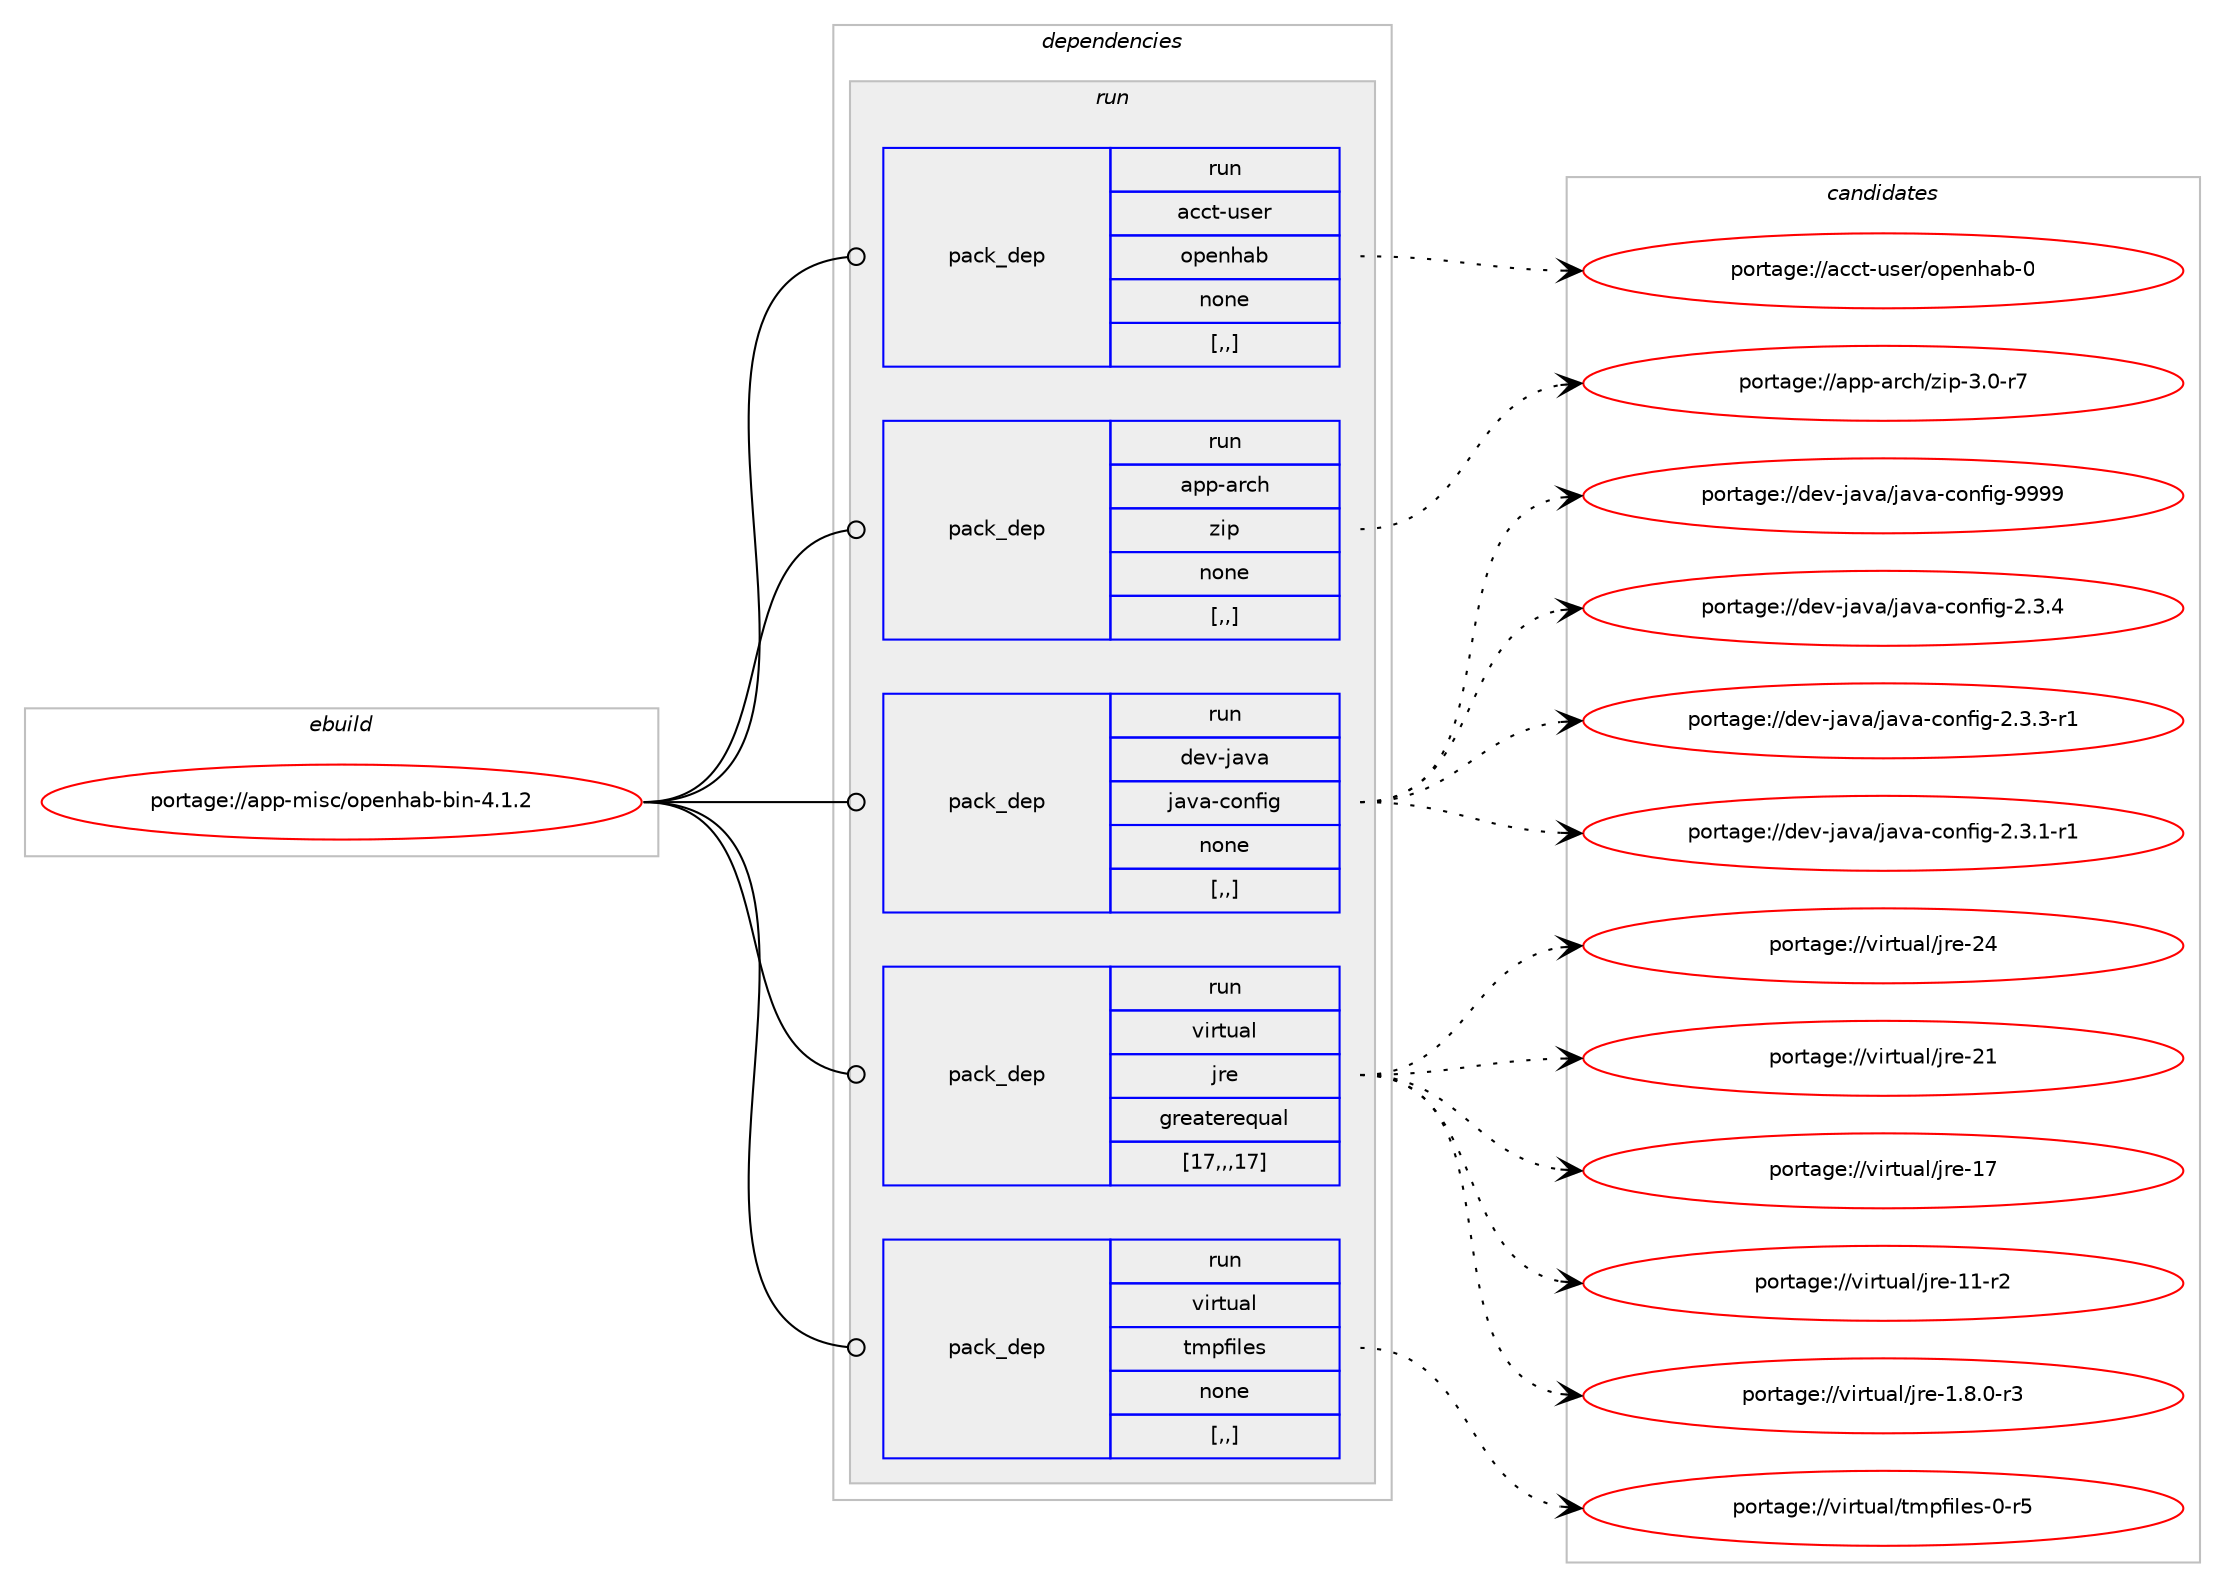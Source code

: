 digraph prolog {

# *************
# Graph options
# *************

newrank=true;
concentrate=true;
compound=true;
graph [rankdir=LR,fontname=Helvetica,fontsize=10,ranksep=1.5];#, ranksep=2.5, nodesep=0.2];
edge  [arrowhead=vee];
node  [fontname=Helvetica,fontsize=10];

# **********
# The ebuild
# **********

subgraph cluster_leftcol {
color=gray;
label=<<i>ebuild</i>>;
id [label="portage://app-misc/openhab-bin-4.1.2", color=red, width=4, href="../app-misc/openhab-bin-4.1.2.svg"];
}

# ****************
# The dependencies
# ****************

subgraph cluster_midcol {
color=gray;
label=<<i>dependencies</i>>;
subgraph cluster_compile {
fillcolor="#eeeeee";
style=filled;
label=<<i>compile</i>>;
}
subgraph cluster_compileandrun {
fillcolor="#eeeeee";
style=filled;
label=<<i>compile and run</i>>;
}
subgraph cluster_run {
fillcolor="#eeeeee";
style=filled;
label=<<i>run</i>>;
subgraph pack30137 {
dependency43060 [label=<<TABLE BORDER="0" CELLBORDER="1" CELLSPACING="0" CELLPADDING="4" WIDTH="220"><TR><TD ROWSPAN="6" CELLPADDING="30">pack_dep</TD></TR><TR><TD WIDTH="110">run</TD></TR><TR><TD>acct-user</TD></TR><TR><TD>openhab</TD></TR><TR><TD>none</TD></TR><TR><TD>[,,]</TD></TR></TABLE>>, shape=none, color=blue];
}
id:e -> dependency43060:w [weight=20,style="solid",arrowhead="odot"];
subgraph pack30138 {
dependency43061 [label=<<TABLE BORDER="0" CELLBORDER="1" CELLSPACING="0" CELLPADDING="4" WIDTH="220"><TR><TD ROWSPAN="6" CELLPADDING="30">pack_dep</TD></TR><TR><TD WIDTH="110">run</TD></TR><TR><TD>app-arch</TD></TR><TR><TD>zip</TD></TR><TR><TD>none</TD></TR><TR><TD>[,,]</TD></TR></TABLE>>, shape=none, color=blue];
}
id:e -> dependency43061:w [weight=20,style="solid",arrowhead="odot"];
subgraph pack30139 {
dependency43062 [label=<<TABLE BORDER="0" CELLBORDER="1" CELLSPACING="0" CELLPADDING="4" WIDTH="220"><TR><TD ROWSPAN="6" CELLPADDING="30">pack_dep</TD></TR><TR><TD WIDTH="110">run</TD></TR><TR><TD>dev-java</TD></TR><TR><TD>java-config</TD></TR><TR><TD>none</TD></TR><TR><TD>[,,]</TD></TR></TABLE>>, shape=none, color=blue];
}
id:e -> dependency43062:w [weight=20,style="solid",arrowhead="odot"];
subgraph pack30140 {
dependency43063 [label=<<TABLE BORDER="0" CELLBORDER="1" CELLSPACING="0" CELLPADDING="4" WIDTH="220"><TR><TD ROWSPAN="6" CELLPADDING="30">pack_dep</TD></TR><TR><TD WIDTH="110">run</TD></TR><TR><TD>virtual</TD></TR><TR><TD>jre</TD></TR><TR><TD>greaterequal</TD></TR><TR><TD>[17,,,17]</TD></TR></TABLE>>, shape=none, color=blue];
}
id:e -> dependency43063:w [weight=20,style="solid",arrowhead="odot"];
subgraph pack30141 {
dependency43064 [label=<<TABLE BORDER="0" CELLBORDER="1" CELLSPACING="0" CELLPADDING="4" WIDTH="220"><TR><TD ROWSPAN="6" CELLPADDING="30">pack_dep</TD></TR><TR><TD WIDTH="110">run</TD></TR><TR><TD>virtual</TD></TR><TR><TD>tmpfiles</TD></TR><TR><TD>none</TD></TR><TR><TD>[,,]</TD></TR></TABLE>>, shape=none, color=blue];
}
id:e -> dependency43064:w [weight=20,style="solid",arrowhead="odot"];
}
}

# **************
# The candidates
# **************

subgraph cluster_choices {
rank=same;
color=gray;
label=<<i>candidates</i>>;

subgraph choice30137 {
color=black;
nodesep=1;
choice979999116451171151011144711111210111010497984548 [label="portage://acct-user/openhab-0", color=red, width=4,href="../acct-user/openhab-0.svg"];
dependency43060:e -> choice979999116451171151011144711111210111010497984548:w [style=dotted,weight="100"];
}
subgraph choice30138 {
color=black;
nodesep=1;
choice9711211245971149910447122105112455146484511455 [label="portage://app-arch/zip-3.0-r7", color=red, width=4,href="../app-arch/zip-3.0-r7.svg"];
dependency43061:e -> choice9711211245971149910447122105112455146484511455:w [style=dotted,weight="100"];
}
subgraph choice30139 {
color=black;
nodesep=1;
choice10010111845106971189747106971189745991111101021051034557575757 [label="portage://dev-java/java-config-9999", color=red, width=4,href="../dev-java/java-config-9999.svg"];
choice1001011184510697118974710697118974599111110102105103455046514652 [label="portage://dev-java/java-config-2.3.4", color=red, width=4,href="../dev-java/java-config-2.3.4.svg"];
choice10010111845106971189747106971189745991111101021051034550465146514511449 [label="portage://dev-java/java-config-2.3.3-r1", color=red, width=4,href="../dev-java/java-config-2.3.3-r1.svg"];
choice10010111845106971189747106971189745991111101021051034550465146494511449 [label="portage://dev-java/java-config-2.3.1-r1", color=red, width=4,href="../dev-java/java-config-2.3.1-r1.svg"];
dependency43062:e -> choice10010111845106971189747106971189745991111101021051034557575757:w [style=dotted,weight="100"];
dependency43062:e -> choice1001011184510697118974710697118974599111110102105103455046514652:w [style=dotted,weight="100"];
dependency43062:e -> choice10010111845106971189747106971189745991111101021051034550465146514511449:w [style=dotted,weight="100"];
dependency43062:e -> choice10010111845106971189747106971189745991111101021051034550465146494511449:w [style=dotted,weight="100"];
}
subgraph choice30140 {
color=black;
nodesep=1;
choice1181051141161179710847106114101455052 [label="portage://virtual/jre-24", color=red, width=4,href="../virtual/jre-24.svg"];
choice1181051141161179710847106114101455049 [label="portage://virtual/jre-21", color=red, width=4,href="../virtual/jre-21.svg"];
choice1181051141161179710847106114101454955 [label="portage://virtual/jre-17", color=red, width=4,href="../virtual/jre-17.svg"];
choice11810511411611797108471061141014549494511450 [label="portage://virtual/jre-11-r2", color=red, width=4,href="../virtual/jre-11-r2.svg"];
choice11810511411611797108471061141014549465646484511451 [label="portage://virtual/jre-1.8.0-r3", color=red, width=4,href="../virtual/jre-1.8.0-r3.svg"];
dependency43063:e -> choice1181051141161179710847106114101455052:w [style=dotted,weight="100"];
dependency43063:e -> choice1181051141161179710847106114101455049:w [style=dotted,weight="100"];
dependency43063:e -> choice1181051141161179710847106114101454955:w [style=dotted,weight="100"];
dependency43063:e -> choice11810511411611797108471061141014549494511450:w [style=dotted,weight="100"];
dependency43063:e -> choice11810511411611797108471061141014549465646484511451:w [style=dotted,weight="100"];
}
subgraph choice30141 {
color=black;
nodesep=1;
choice118105114116117971084711610911210210510810111545484511453 [label="portage://virtual/tmpfiles-0-r5", color=red, width=4,href="../virtual/tmpfiles-0-r5.svg"];
dependency43064:e -> choice118105114116117971084711610911210210510810111545484511453:w [style=dotted,weight="100"];
}
}

}
